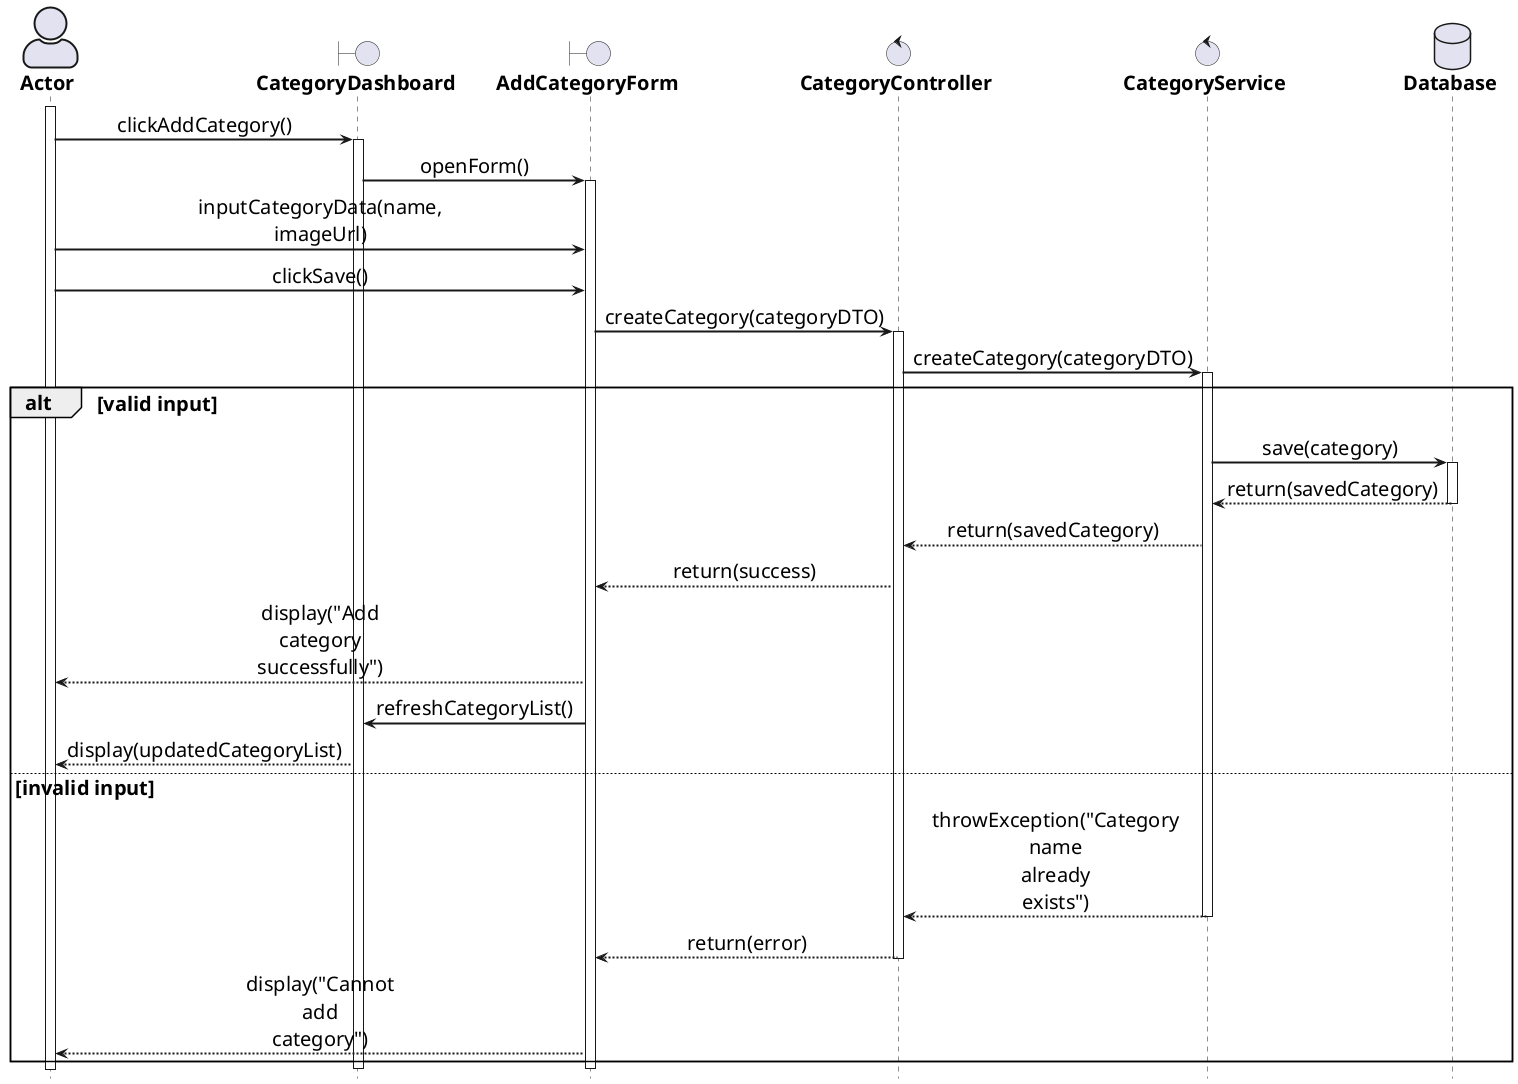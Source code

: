 @startuml

' General configuration
skinparam defaultFontSize 20
skinparam maxMessageSize 60
skinparam sequenceMessageAlign center

' Actor style configuration
skinparam actorStyle awesome

' Arrow and border thickness configuration
skinparam {
    ArrowThickness 2
    ParticipantBorderThickness 2
    ActorBorderThickness 2
    LifeLineBorderThickness 2
    ActivationBorderThickness 2
}

' Life line color configuration
skinparam LifeLineBorderColor black

' Font style configuration for components
skinparam {
    actorFontStyle bold
    boundaryFontStyle bold
    controlFontStyle bold
    entityFontStyle bold
    databaseFontStyle bold
}

' Define components
actor "Actor" as actor
boundary "CategoryDashboard" as dashboard
boundary "AddCategoryForm" as addForm
control "CategoryController" as controller
control "CategoryService" as service
database "Database" as db

' Start processing flow
activate actor

actor -> dashboard: clickAddCategory()
activate dashboard

dashboard -> addForm: openForm()
activate addForm

actor -> addForm: inputCategoryData(name, imageUrl)
actor -> addForm: clickSave()

addForm -> controller: createCategory(categoryDTO)
activate controller

controller -> service: createCategory(categoryDTO)
activate service

alt valid input
    service -> db: save(category)
    activate db
    db --> service: return(savedCategory)
    deactivate db
    
    service --> controller: return(savedCategory)
    controller --> addForm: return(success)
    addForm --> actor: display("Add category successfully")
    
    addForm -> dashboard: refreshCategoryList()
    dashboard --> actor: display(updatedCategoryList)
else invalid input
    service --> controller: throwException("Category name already exists")
    deactivate service
    controller --> addForm: return(error)
    deactivate controller
    addForm --> actor: display("Cannot add category")
end

deactivate addForm
deactivate dashboard

hide footbox
@enduml